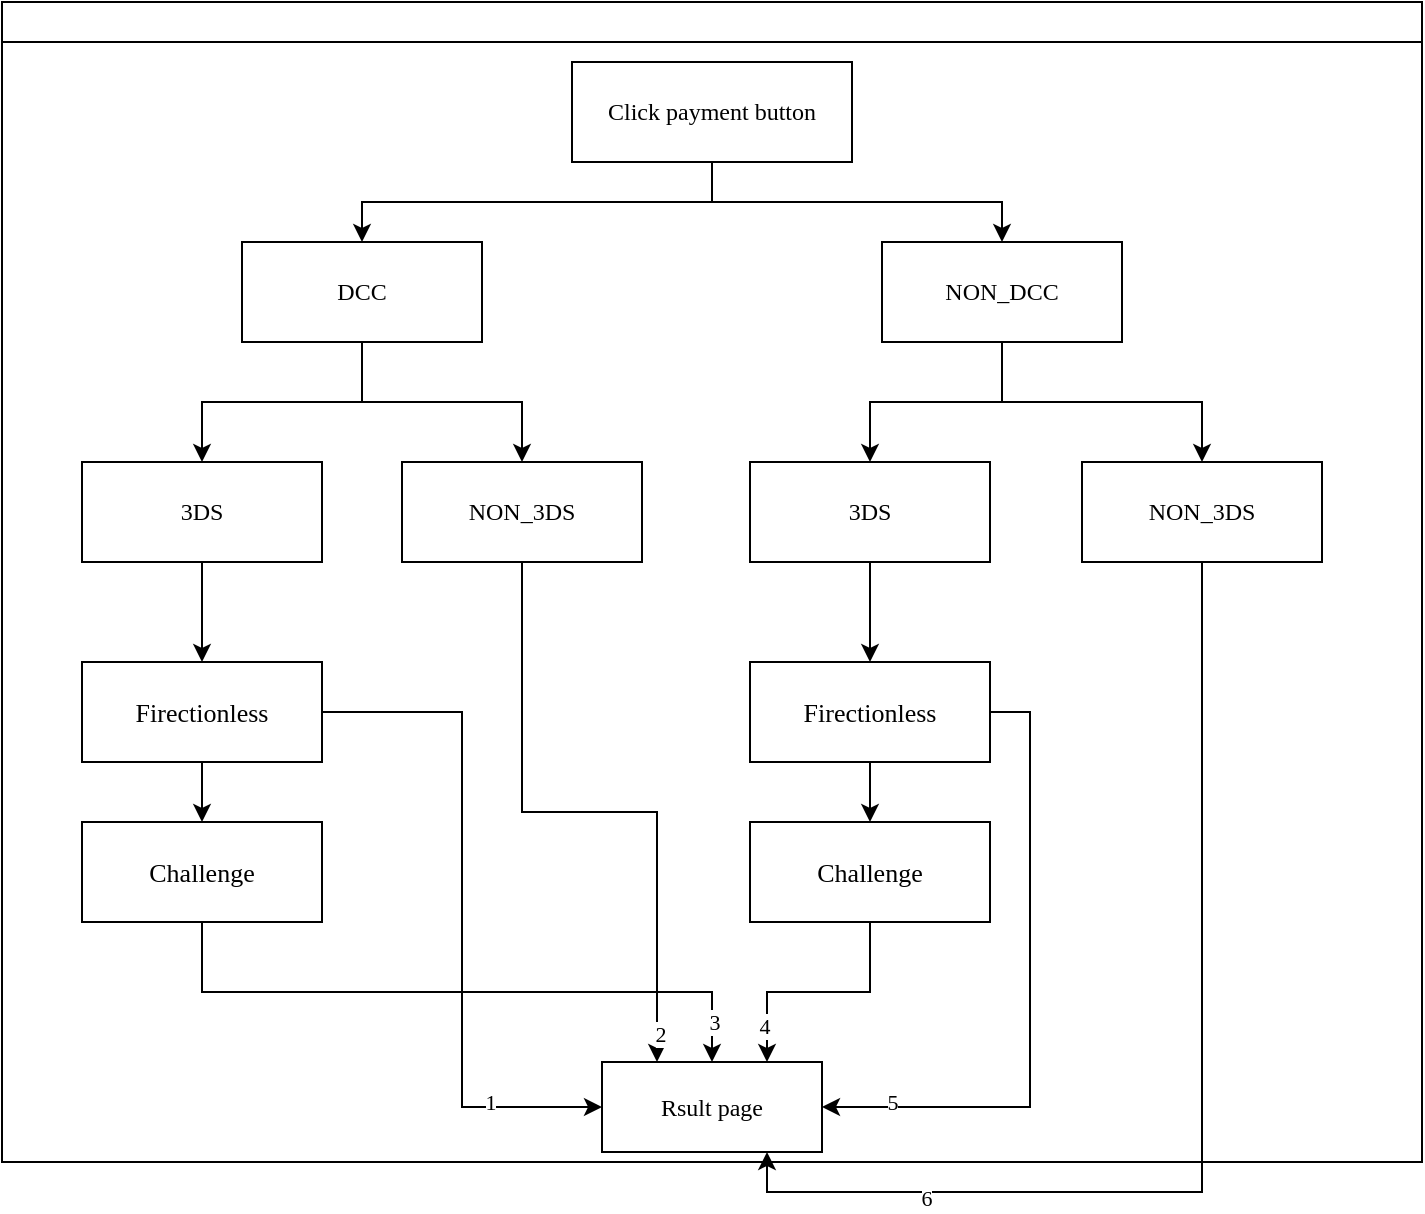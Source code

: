 <mxfile version="13.9.3" type="github">
  <diagram id="prtHgNgQTEPvFCAcTncT" name="Page-1">
    <mxGraphModel dx="1186" dy="644" grid="1" gridSize="10" guides="1" tooltips="1" connect="1" arrows="1" fold="1" page="1" pageScale="1" pageWidth="827" pageHeight="1169" math="0" shadow="0">
      <root>
        <mxCell id="0" />
        <mxCell id="1" parent="0" />
        <mxCell id="dNxyNK7c78bLwvsdeMH5-11" value="" style="swimlane;html=1;startSize=20;horizontal=1;containerType=tree;glass=0;fontFamily=Comic Sans MS;" parent="1" vertex="1">
          <mxGeometry x="59" y="30" width="710" height="580" as="geometry" />
        </mxCell>
        <mxCell id="_yjlvsBiY8l4vG5CGX0j-29" style="edgeStyle=orthogonalEdgeStyle;rounded=0;orthogonalLoop=1;jettySize=auto;html=1;exitX=0.5;exitY=1;exitDx=0;exitDy=0;entryX=0.5;entryY=0;entryDx=0;entryDy=0;fontFamily=Comic Sans MS;" edge="1" parent="dNxyNK7c78bLwvsdeMH5-11" source="_yjlvsBiY8l4vG5CGX0j-2" target="_yjlvsBiY8l4vG5CGX0j-5">
          <mxGeometry relative="1" as="geometry" />
        </mxCell>
        <mxCell id="_yjlvsBiY8l4vG5CGX0j-34" style="edgeStyle=orthogonalEdgeStyle;rounded=0;orthogonalLoop=1;jettySize=auto;html=1;exitX=0.5;exitY=1;exitDx=0;exitDy=0;entryX=0.5;entryY=0;entryDx=0;entryDy=0;fontFamily=Comic Sans MS;" edge="1" parent="dNxyNK7c78bLwvsdeMH5-11" source="_yjlvsBiY8l4vG5CGX0j-2" target="_yjlvsBiY8l4vG5CGX0j-7">
          <mxGeometry relative="1" as="geometry" />
        </mxCell>
        <mxCell id="_yjlvsBiY8l4vG5CGX0j-2" value="&lt;font face=&quot;Comic Sans MS&quot;&gt;DCC&lt;/font&gt;" style="rounded=0;whiteSpace=wrap;html=1;" vertex="1" parent="dNxyNK7c78bLwvsdeMH5-11">
          <mxGeometry x="120" y="120" width="120" height="50" as="geometry" />
        </mxCell>
        <mxCell id="_yjlvsBiY8l4vG5CGX0j-32" style="edgeStyle=orthogonalEdgeStyle;rounded=0;orthogonalLoop=1;jettySize=auto;html=1;exitX=0.5;exitY=1;exitDx=0;exitDy=0;entryX=0.5;entryY=0;entryDx=0;entryDy=0;fontFamily=Comic Sans MS;" edge="1" parent="dNxyNK7c78bLwvsdeMH5-11" source="_yjlvsBiY8l4vG5CGX0j-3" target="_yjlvsBiY8l4vG5CGX0j-6">
          <mxGeometry relative="1" as="geometry" />
        </mxCell>
        <mxCell id="_yjlvsBiY8l4vG5CGX0j-35" style="edgeStyle=orthogonalEdgeStyle;rounded=0;orthogonalLoop=1;jettySize=auto;html=1;exitX=0.5;exitY=1;exitDx=0;exitDy=0;entryX=0.5;entryY=0;entryDx=0;entryDy=0;fontFamily=Comic Sans MS;" edge="1" parent="dNxyNK7c78bLwvsdeMH5-11" source="_yjlvsBiY8l4vG5CGX0j-3" target="_yjlvsBiY8l4vG5CGX0j-8">
          <mxGeometry relative="1" as="geometry" />
        </mxCell>
        <mxCell id="_yjlvsBiY8l4vG5CGX0j-3" value="&lt;font face=&quot;Comic Sans MS&quot;&gt;NON_DCC&lt;/font&gt;" style="rounded=0;whiteSpace=wrap;html=1;" vertex="1" parent="dNxyNK7c78bLwvsdeMH5-11">
          <mxGeometry x="440" y="120" width="120" height="50" as="geometry" />
        </mxCell>
        <mxCell id="_yjlvsBiY8l4vG5CGX0j-27" style="edgeStyle=orthogonalEdgeStyle;rounded=0;orthogonalLoop=1;jettySize=auto;html=1;exitX=0.5;exitY=1;exitDx=0;exitDy=0;entryX=0.5;entryY=0;entryDx=0;entryDy=0;fontFamily=Comic Sans MS;" edge="1" parent="dNxyNK7c78bLwvsdeMH5-11" source="_yjlvsBiY8l4vG5CGX0j-1" target="_yjlvsBiY8l4vG5CGX0j-2">
          <mxGeometry relative="1" as="geometry" />
        </mxCell>
        <mxCell id="_yjlvsBiY8l4vG5CGX0j-33" style="edgeStyle=orthogonalEdgeStyle;rounded=0;orthogonalLoop=1;jettySize=auto;html=1;exitX=0.5;exitY=1;exitDx=0;exitDy=0;entryX=0.5;entryY=0;entryDx=0;entryDy=0;fontFamily=Comic Sans MS;" edge="1" parent="dNxyNK7c78bLwvsdeMH5-11" source="_yjlvsBiY8l4vG5CGX0j-1" target="_yjlvsBiY8l4vG5CGX0j-3">
          <mxGeometry relative="1" as="geometry" />
        </mxCell>
        <mxCell id="_yjlvsBiY8l4vG5CGX0j-1" value="&lt;font face=&quot;Comic Sans MS&quot;&gt;Click payment button&lt;/font&gt;" style="rounded=0;whiteSpace=wrap;html=1;" vertex="1" parent="dNxyNK7c78bLwvsdeMH5-11">
          <mxGeometry x="285" y="30" width="140" height="50" as="geometry" />
        </mxCell>
        <mxCell id="_yjlvsBiY8l4vG5CGX0j-36" style="edgeStyle=orthogonalEdgeStyle;rounded=0;orthogonalLoop=1;jettySize=auto;html=1;exitX=0.5;exitY=1;exitDx=0;exitDy=0;entryX=0.5;entryY=0;entryDx=0;entryDy=0;fontFamily=Comic Sans MS;" edge="1" parent="dNxyNK7c78bLwvsdeMH5-11" source="_yjlvsBiY8l4vG5CGX0j-5" target="_yjlvsBiY8l4vG5CGX0j-9">
          <mxGeometry relative="1" as="geometry" />
        </mxCell>
        <mxCell id="_yjlvsBiY8l4vG5CGX0j-5" value="3DS" style="rounded=0;whiteSpace=wrap;html=1;fontFamily=Comic Sans MS;" vertex="1" parent="dNxyNK7c78bLwvsdeMH5-11">
          <mxGeometry x="40" y="230" width="120" height="50" as="geometry" />
        </mxCell>
        <mxCell id="_yjlvsBiY8l4vG5CGX0j-39" style="edgeStyle=orthogonalEdgeStyle;rounded=0;orthogonalLoop=1;jettySize=auto;html=1;exitX=0.5;exitY=1;exitDx=0;exitDy=0;entryX=0.25;entryY=0;entryDx=0;entryDy=0;fontFamily=Comic Sans MS;" edge="1" parent="dNxyNK7c78bLwvsdeMH5-11" source="_yjlvsBiY8l4vG5CGX0j-7" target="_yjlvsBiY8l4vG5CGX0j-25">
          <mxGeometry relative="1" as="geometry" />
        </mxCell>
        <mxCell id="_yjlvsBiY8l4vG5CGX0j-52" value="2" style="edgeLabel;html=1;align=center;verticalAlign=middle;resizable=0;points=[];fontFamily=Comic Sans MS;" vertex="1" connectable="0" parent="_yjlvsBiY8l4vG5CGX0j-39">
          <mxGeometry x="0.905" y="1" relative="1" as="geometry">
            <mxPoint y="1" as="offset" />
          </mxGeometry>
        </mxCell>
        <mxCell id="_yjlvsBiY8l4vG5CGX0j-7" value="NON_3DS" style="rounded=0;whiteSpace=wrap;html=1;fontFamily=Comic Sans MS;" vertex="1" parent="dNxyNK7c78bLwvsdeMH5-11">
          <mxGeometry x="200" y="230" width="120" height="50" as="geometry" />
        </mxCell>
        <mxCell id="_yjlvsBiY8l4vG5CGX0j-42" style="edgeStyle=orthogonalEdgeStyle;rounded=0;orthogonalLoop=1;jettySize=auto;html=1;exitX=0.5;exitY=1;exitDx=0;exitDy=0;entryX=0.5;entryY=0;entryDx=0;entryDy=0;fontFamily=Comic Sans MS;" edge="1" parent="dNxyNK7c78bLwvsdeMH5-11" source="_yjlvsBiY8l4vG5CGX0j-6" target="_yjlvsBiY8l4vG5CGX0j-24">
          <mxGeometry relative="1" as="geometry" />
        </mxCell>
        <mxCell id="_yjlvsBiY8l4vG5CGX0j-6" value="3DS" style="rounded=0;whiteSpace=wrap;html=1;fontFamily=Comic Sans MS;" vertex="1" parent="dNxyNK7c78bLwvsdeMH5-11">
          <mxGeometry x="374" y="230" width="120" height="50" as="geometry" />
        </mxCell>
        <mxCell id="_yjlvsBiY8l4vG5CGX0j-44" style="edgeStyle=orthogonalEdgeStyle;rounded=0;orthogonalLoop=1;jettySize=auto;html=1;exitX=0.5;exitY=1;exitDx=0;exitDy=0;entryX=0.75;entryY=1;entryDx=0;entryDy=0;fontFamily=Comic Sans MS;" edge="1" parent="dNxyNK7c78bLwvsdeMH5-11" source="_yjlvsBiY8l4vG5CGX0j-8" target="_yjlvsBiY8l4vG5CGX0j-25">
          <mxGeometry relative="1" as="geometry" />
        </mxCell>
        <mxCell id="_yjlvsBiY8l4vG5CGX0j-56" value="6" style="edgeLabel;html=1;align=center;verticalAlign=middle;resizable=0;points=[];fontFamily=Comic Sans MS;" vertex="1" connectable="0" parent="_yjlvsBiY8l4vG5CGX0j-44">
          <mxGeometry x="0.64" y="3" relative="1" as="geometry">
            <mxPoint as="offset" />
          </mxGeometry>
        </mxCell>
        <mxCell id="_yjlvsBiY8l4vG5CGX0j-8" value="NON_3DS" style="rounded=0;whiteSpace=wrap;html=1;fontFamily=Comic Sans MS;" vertex="1" parent="dNxyNK7c78bLwvsdeMH5-11">
          <mxGeometry x="540" y="230" width="120" height="50" as="geometry" />
        </mxCell>
        <mxCell id="_yjlvsBiY8l4vG5CGX0j-37" style="edgeStyle=orthogonalEdgeStyle;rounded=0;orthogonalLoop=1;jettySize=auto;html=1;exitX=0.5;exitY=1;exitDx=0;exitDy=0;entryX=0.5;entryY=0;entryDx=0;entryDy=0;fontFamily=Comic Sans MS;" edge="1" parent="dNxyNK7c78bLwvsdeMH5-11" source="_yjlvsBiY8l4vG5CGX0j-9" target="_yjlvsBiY8l4vG5CGX0j-11">
          <mxGeometry relative="1" as="geometry" />
        </mxCell>
        <mxCell id="_yjlvsBiY8l4vG5CGX0j-41" style="edgeStyle=orthogonalEdgeStyle;rounded=0;orthogonalLoop=1;jettySize=auto;html=1;exitX=1;exitY=0.5;exitDx=0;exitDy=0;entryX=0;entryY=0.5;entryDx=0;entryDy=0;fontFamily=Comic Sans MS;" edge="1" parent="dNxyNK7c78bLwvsdeMH5-11" source="_yjlvsBiY8l4vG5CGX0j-9" target="_yjlvsBiY8l4vG5CGX0j-25">
          <mxGeometry relative="1" as="geometry" />
        </mxCell>
        <mxCell id="_yjlvsBiY8l4vG5CGX0j-51" value="1" style="edgeLabel;html=1;align=center;verticalAlign=middle;resizable=0;points=[];fontFamily=Comic Sans MS;" vertex="1" connectable="0" parent="_yjlvsBiY8l4vG5CGX0j-41">
          <mxGeometry x="0.662" y="4" relative="1" as="geometry">
            <mxPoint x="1" y="1" as="offset" />
          </mxGeometry>
        </mxCell>
        <mxCell id="_yjlvsBiY8l4vG5CGX0j-9" value="&lt;p&gt;&lt;font style=&quot;font-size: 13px&quot;&gt;Firectionless&lt;/font&gt;&lt;/p&gt;" style="rounded=0;whiteSpace=wrap;html=1;fontFamily=Comic Sans MS;align=center;" vertex="1" parent="dNxyNK7c78bLwvsdeMH5-11">
          <mxGeometry x="40" y="330" width="120" height="50" as="geometry" />
        </mxCell>
        <mxCell id="_yjlvsBiY8l4vG5CGX0j-38" style="edgeStyle=orthogonalEdgeStyle;rounded=0;orthogonalLoop=1;jettySize=auto;html=1;exitX=0.5;exitY=1;exitDx=0;exitDy=0;entryX=0.5;entryY=0;entryDx=0;entryDy=0;fontFamily=Comic Sans MS;" edge="1" parent="dNxyNK7c78bLwvsdeMH5-11" source="_yjlvsBiY8l4vG5CGX0j-11" target="_yjlvsBiY8l4vG5CGX0j-25">
          <mxGeometry relative="1" as="geometry" />
        </mxCell>
        <mxCell id="_yjlvsBiY8l4vG5CGX0j-53" value="3" style="edgeLabel;html=1;align=center;verticalAlign=middle;resizable=0;points=[];fontFamily=Comic Sans MS;" vertex="1" connectable="0" parent="_yjlvsBiY8l4vG5CGX0j-38">
          <mxGeometry x="0.877" y="1" relative="1" as="geometry">
            <mxPoint as="offset" />
          </mxGeometry>
        </mxCell>
        <mxCell id="_yjlvsBiY8l4vG5CGX0j-11" value="&lt;p&gt;&lt;span style=&quot;font-size: 13px&quot;&gt;Challenge&lt;/span&gt;&lt;/p&gt;" style="rounded=0;whiteSpace=wrap;html=1;fontFamily=Comic Sans MS;align=center;" vertex="1" parent="dNxyNK7c78bLwvsdeMH5-11">
          <mxGeometry x="40" y="410" width="120" height="50" as="geometry" />
        </mxCell>
        <mxCell id="_yjlvsBiY8l4vG5CGX0j-46" style="edgeStyle=orthogonalEdgeStyle;rounded=0;orthogonalLoop=1;jettySize=auto;html=1;exitX=0.5;exitY=1;exitDx=0;exitDy=0;entryX=0.75;entryY=0;entryDx=0;entryDy=0;fontFamily=Comic Sans MS;" edge="1" parent="dNxyNK7c78bLwvsdeMH5-11" source="_yjlvsBiY8l4vG5CGX0j-12" target="_yjlvsBiY8l4vG5CGX0j-25">
          <mxGeometry relative="1" as="geometry" />
        </mxCell>
        <mxCell id="_yjlvsBiY8l4vG5CGX0j-54" value="4" style="edgeLabel;html=1;align=center;verticalAlign=middle;resizable=0;points=[];fontFamily=Comic Sans MS;" vertex="1" connectable="0" parent="_yjlvsBiY8l4vG5CGX0j-46">
          <mxGeometry x="0.687" y="-2" relative="1" as="geometry">
            <mxPoint y="1" as="offset" />
          </mxGeometry>
        </mxCell>
        <mxCell id="_yjlvsBiY8l4vG5CGX0j-12" value="&lt;p&gt;&lt;span style=&quot;font-size: 13px&quot;&gt;Challenge&lt;/span&gt;&lt;/p&gt;" style="rounded=0;whiteSpace=wrap;html=1;fontFamily=Comic Sans MS;align=center;" vertex="1" parent="dNxyNK7c78bLwvsdeMH5-11">
          <mxGeometry x="374" y="410" width="120" height="50" as="geometry" />
        </mxCell>
        <mxCell id="_yjlvsBiY8l4vG5CGX0j-43" style="edgeStyle=orthogonalEdgeStyle;rounded=0;orthogonalLoop=1;jettySize=auto;html=1;exitX=1;exitY=0.5;exitDx=0;exitDy=0;entryX=1;entryY=0.5;entryDx=0;entryDy=0;fontFamily=Comic Sans MS;" edge="1" parent="dNxyNK7c78bLwvsdeMH5-11" source="_yjlvsBiY8l4vG5CGX0j-24" target="_yjlvsBiY8l4vG5CGX0j-25">
          <mxGeometry relative="1" as="geometry" />
        </mxCell>
        <mxCell id="_yjlvsBiY8l4vG5CGX0j-55" value="5" style="edgeLabel;html=1;align=center;verticalAlign=middle;resizable=0;points=[];fontFamily=Comic Sans MS;" vertex="1" connectable="0" parent="_yjlvsBiY8l4vG5CGX0j-43">
          <mxGeometry x="0.788" y="-3" relative="1" as="geometry">
            <mxPoint x="1" as="offset" />
          </mxGeometry>
        </mxCell>
        <mxCell id="_yjlvsBiY8l4vG5CGX0j-45" style="edgeStyle=orthogonalEdgeStyle;rounded=0;orthogonalLoop=1;jettySize=auto;html=1;exitX=0.5;exitY=1;exitDx=0;exitDy=0;entryX=0.5;entryY=0;entryDx=0;entryDy=0;fontFamily=Comic Sans MS;" edge="1" parent="dNxyNK7c78bLwvsdeMH5-11" source="_yjlvsBiY8l4vG5CGX0j-24" target="_yjlvsBiY8l4vG5CGX0j-12">
          <mxGeometry relative="1" as="geometry" />
        </mxCell>
        <mxCell id="_yjlvsBiY8l4vG5CGX0j-24" value="&lt;p&gt;&lt;font style=&quot;font-size: 13px&quot;&gt;Firectionless&lt;/font&gt;&lt;/p&gt;" style="rounded=0;whiteSpace=wrap;html=1;fontFamily=Comic Sans MS;align=center;" vertex="1" parent="dNxyNK7c78bLwvsdeMH5-11">
          <mxGeometry x="374" y="330" width="120" height="50" as="geometry" />
        </mxCell>
        <mxCell id="_yjlvsBiY8l4vG5CGX0j-25" value="Rsult page" style="rounded=0;whiteSpace=wrap;html=1;labelBackgroundColor=none;fontFamily=Comic Sans MS;" vertex="1" parent="dNxyNK7c78bLwvsdeMH5-11">
          <mxGeometry x="300" y="530" width="110" height="45" as="geometry" />
        </mxCell>
      </root>
    </mxGraphModel>
  </diagram>
</mxfile>
